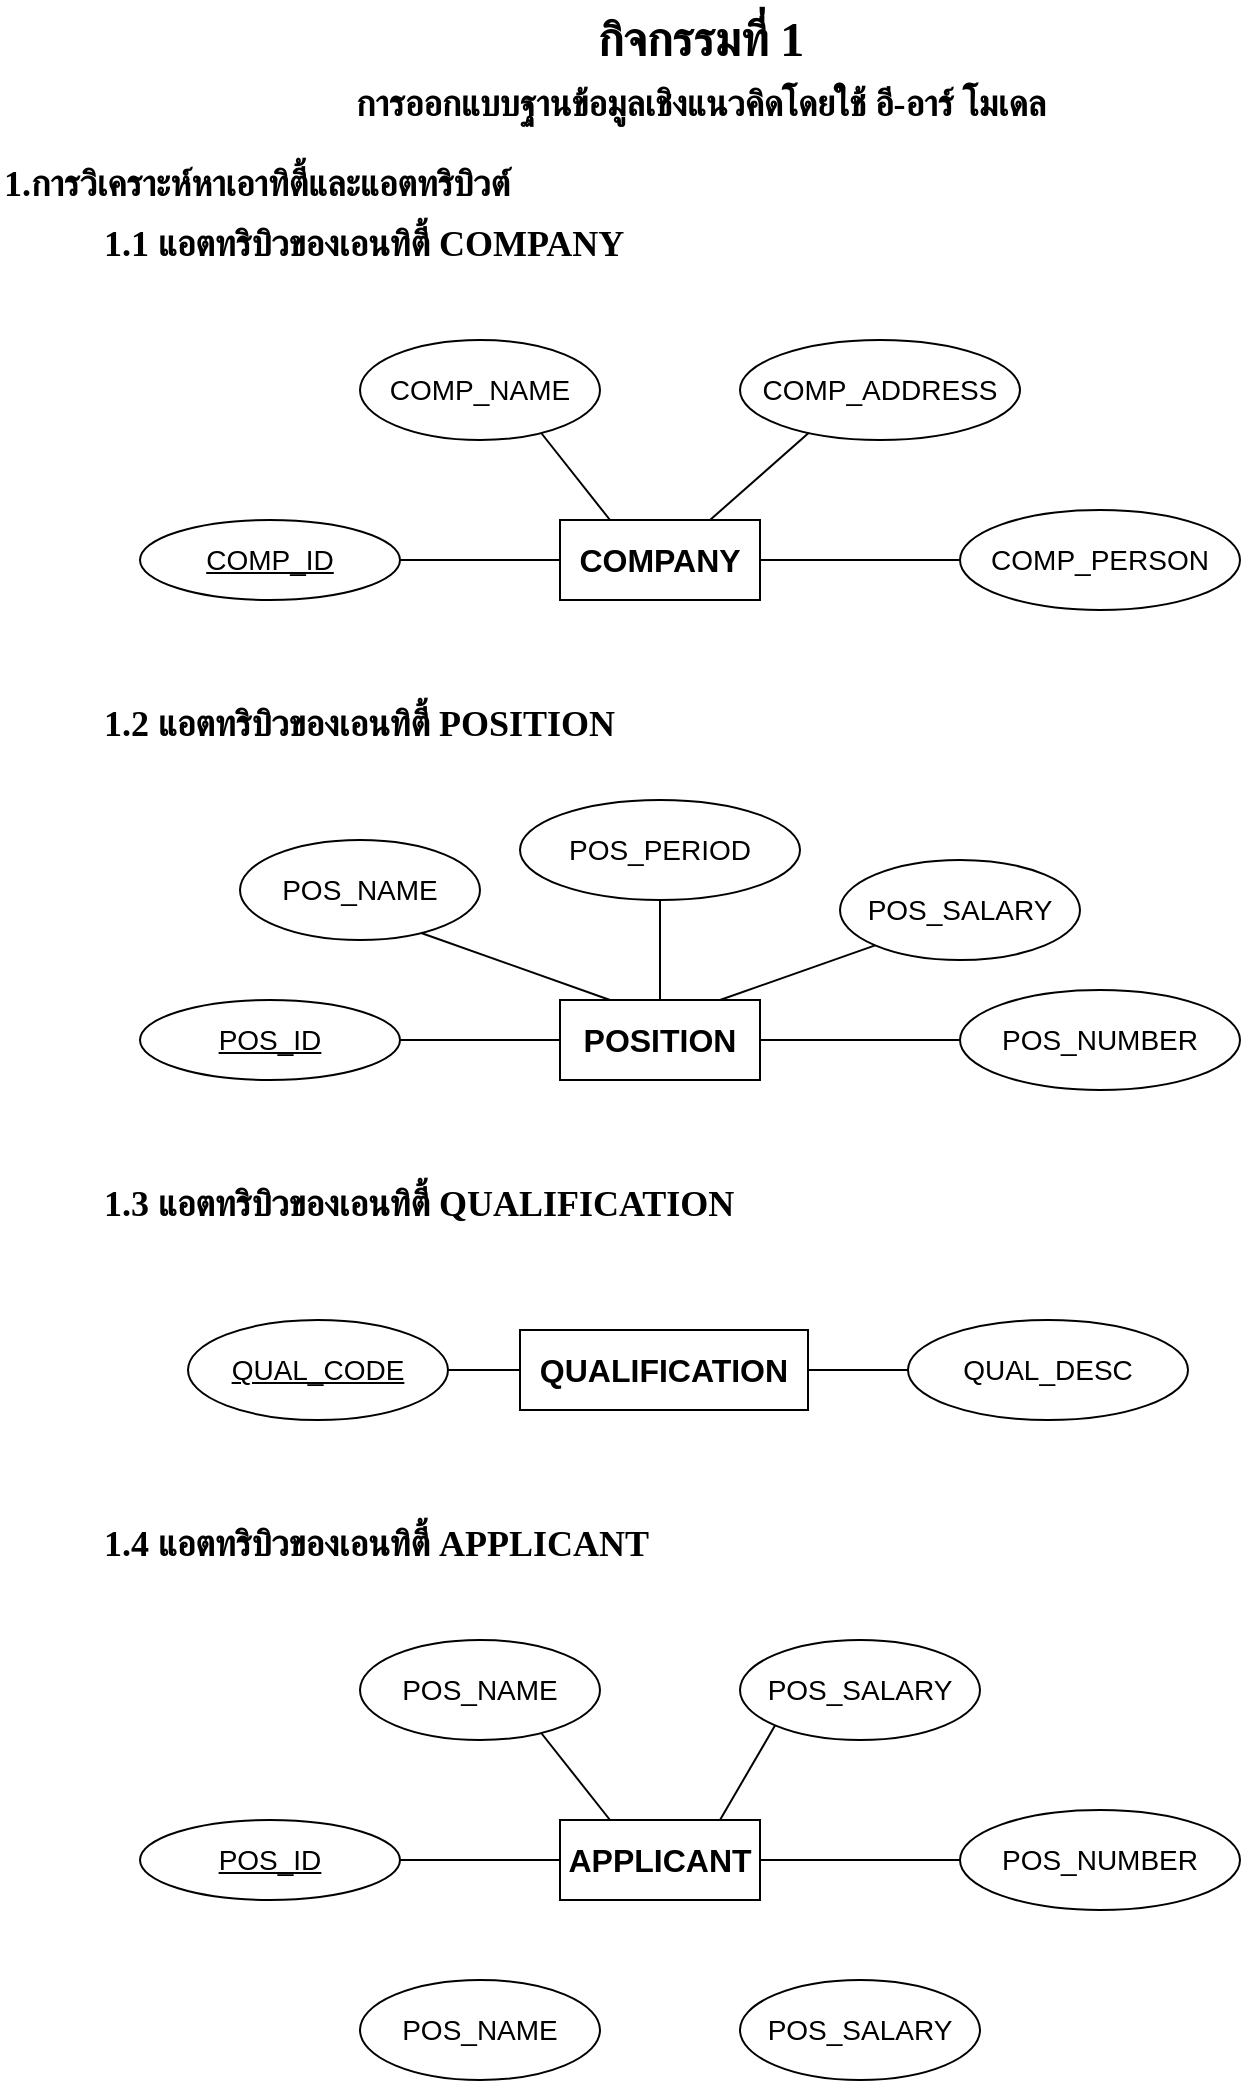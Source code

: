 <mxfile version="24.4.13" type="github">
  <diagram id="R2lEEEUBdFMjLlhIrx00" name="Page-1">
    <mxGraphModel dx="1134" dy="703" grid="1" gridSize="10" guides="1" tooltips="1" connect="1" arrows="1" fold="1" page="1" pageScale="1" pageWidth="827" pageHeight="1169" math="0" shadow="0" extFonts="Permanent Marker^https://fonts.googleapis.com/css?family=Permanent+Marker">
      <root>
        <mxCell id="0" />
        <mxCell id="1" parent="0" />
        <mxCell id="6zUVTPtAAnP7IrVcOmZM-84" value="&lt;font data-font-src=&quot;https://fonts.googleapis.com/css?family=Sarabun&quot; face=&quot;Sarabun&quot;&gt;กิจกรรมที่ 1&lt;/font&gt;" style="text;strokeColor=none;fillColor=none;html=1;fontSize=24;fontStyle=1;verticalAlign=middle;align=center;" vertex="1" parent="1">
          <mxGeometry x="370" y="40" width="100" height="40" as="geometry" />
        </mxCell>
        <mxCell id="6zUVTPtAAnP7IrVcOmZM-85" value="&lt;font style=&quot;font-size: 18px;&quot; data-font-src=&quot;https://fonts.googleapis.com/css?family=Sarabun&quot; face=&quot;Sarabun&quot;&gt;การออกแบบฐานข้อมูลเชิงแนวคิดโดยใช้ อี-อาร์ โมเดล&lt;/font&gt;" style="text;strokeColor=none;fillColor=none;html=1;fontSize=24;fontStyle=1;verticalAlign=middle;align=center;" vertex="1" parent="1">
          <mxGeometry x="370" y="70" width="100" height="40" as="geometry" />
        </mxCell>
        <mxCell id="6zUVTPtAAnP7IrVcOmZM-86" value="&lt;font face=&quot;Sarabun&quot;&gt;&lt;span style=&quot;font-size: 18px;&quot;&gt;1.การวิเคราะห์หาเอาทิตี้และแอตทริบิวต์&lt;/span&gt;&lt;/font&gt;" style="text;strokeColor=none;fillColor=none;html=1;fontSize=24;fontStyle=1;verticalAlign=middle;align=left;" vertex="1" parent="1">
          <mxGeometry x="70" y="110" width="420" height="40" as="geometry" />
        </mxCell>
        <mxCell id="6zUVTPtAAnP7IrVcOmZM-88" value="&lt;font face=&quot;Sarabun&quot;&gt;&lt;span style=&quot;font-size: 18px;&quot;&gt;1.1 แอตทริบิวของเอนทิตี้ COMPANY&lt;/span&gt;&lt;/font&gt;" style="text;strokeColor=none;fillColor=none;html=1;fontSize=24;fontStyle=1;verticalAlign=middle;align=left;" vertex="1" parent="1">
          <mxGeometry x="120" y="140" width="420" height="40" as="geometry" />
        </mxCell>
        <mxCell id="6zUVTPtAAnP7IrVcOmZM-89" value="&lt;b&gt;&lt;font style=&quot;font-size: 16px;&quot;&gt;COMPANY&lt;/font&gt;&lt;/b&gt;" style="whiteSpace=wrap;html=1;align=center;" vertex="1" parent="1">
          <mxGeometry x="350" y="300" width="100" height="40" as="geometry" />
        </mxCell>
        <mxCell id="6zUVTPtAAnP7IrVcOmZM-92" value="&lt;font style=&quot;font-size: 14px;&quot;&gt;COMP_ID&lt;/font&gt;" style="ellipse;whiteSpace=wrap;html=1;align=center;fontStyle=4;" vertex="1" parent="1">
          <mxGeometry x="140" y="300" width="130" height="40" as="geometry" />
        </mxCell>
        <mxCell id="6zUVTPtAAnP7IrVcOmZM-93" value="&lt;font style=&quot;font-size: 14px;&quot;&gt;COMP_NAME&lt;/font&gt;" style="ellipse;whiteSpace=wrap;html=1;align=center;" vertex="1" parent="1">
          <mxGeometry x="250" y="210" width="120" height="50" as="geometry" />
        </mxCell>
        <mxCell id="6zUVTPtAAnP7IrVcOmZM-94" value="&lt;font style=&quot;font-size: 14px;&quot;&gt;COMP_ADDRESS&lt;/font&gt;" style="ellipse;whiteSpace=wrap;html=1;align=center;" vertex="1" parent="1">
          <mxGeometry x="440" y="210" width="140" height="50" as="geometry" />
        </mxCell>
        <mxCell id="6zUVTPtAAnP7IrVcOmZM-95" value="&lt;font style=&quot;font-size: 14px;&quot;&gt;COMP_PERSON&lt;/font&gt;" style="ellipse;whiteSpace=wrap;html=1;align=center;" vertex="1" parent="1">
          <mxGeometry x="550" y="295" width="140" height="50" as="geometry" />
        </mxCell>
        <mxCell id="6zUVTPtAAnP7IrVcOmZM-96" value="" style="endArrow=none;html=1;rounded=0;exitX=0;exitY=0.5;exitDx=0;exitDy=0;entryX=1;entryY=0.5;entryDx=0;entryDy=0;" edge="1" parent="1" source="6zUVTPtAAnP7IrVcOmZM-89" target="6zUVTPtAAnP7IrVcOmZM-92">
          <mxGeometry relative="1" as="geometry">
            <mxPoint x="380" y="330" as="sourcePoint" />
            <mxPoint x="540" y="330" as="targetPoint" />
          </mxGeometry>
        </mxCell>
        <mxCell id="6zUVTPtAAnP7IrVcOmZM-97" value="" style="endArrow=none;html=1;rounded=0;exitX=1;exitY=0.5;exitDx=0;exitDy=0;entryX=0;entryY=0.5;entryDx=0;entryDy=0;" edge="1" parent="1" source="6zUVTPtAAnP7IrVcOmZM-89" target="6zUVTPtAAnP7IrVcOmZM-95">
          <mxGeometry relative="1" as="geometry">
            <mxPoint x="360" y="330" as="sourcePoint" />
            <mxPoint x="280" y="330" as="targetPoint" />
          </mxGeometry>
        </mxCell>
        <mxCell id="6zUVTPtAAnP7IrVcOmZM-98" value="" style="endArrow=none;html=1;rounded=0;entryX=0.25;entryY=0;entryDx=0;entryDy=0;exitX=0.755;exitY=0.93;exitDx=0;exitDy=0;exitPerimeter=0;" edge="1" parent="1" source="6zUVTPtAAnP7IrVcOmZM-93" target="6zUVTPtAAnP7IrVcOmZM-89">
          <mxGeometry relative="1" as="geometry">
            <mxPoint x="340" y="320" as="sourcePoint" />
            <mxPoint x="500" y="320" as="targetPoint" />
          </mxGeometry>
        </mxCell>
        <mxCell id="6zUVTPtAAnP7IrVcOmZM-99" value="" style="endArrow=none;html=1;rounded=0;entryX=0.75;entryY=0;entryDx=0;entryDy=0;exitX=0.245;exitY=0.931;exitDx=0;exitDy=0;exitPerimeter=0;" edge="1" parent="1" source="6zUVTPtAAnP7IrVcOmZM-94" target="6zUVTPtAAnP7IrVcOmZM-89">
          <mxGeometry relative="1" as="geometry">
            <mxPoint x="351" y="267" as="sourcePoint" />
            <mxPoint x="385" y="310" as="targetPoint" />
          </mxGeometry>
        </mxCell>
        <mxCell id="6zUVTPtAAnP7IrVcOmZM-100" value="&lt;font face=&quot;Sarabun&quot;&gt;&lt;span style=&quot;font-size: 18px;&quot;&gt;1.2 แอตทริบิวของเอนทิตี้ POSITION&lt;/span&gt;&lt;/font&gt;" style="text;strokeColor=none;fillColor=none;html=1;fontSize=24;fontStyle=1;verticalAlign=middle;align=left;" vertex="1" parent="1">
          <mxGeometry x="120" y="380" width="420" height="40" as="geometry" />
        </mxCell>
        <mxCell id="6zUVTPtAAnP7IrVcOmZM-101" value="&lt;b&gt;&lt;font style=&quot;font-size: 16px;&quot;&gt;POSITION&lt;/font&gt;&lt;/b&gt;" style="whiteSpace=wrap;html=1;align=center;" vertex="1" parent="1">
          <mxGeometry x="350" y="540" width="100" height="40" as="geometry" />
        </mxCell>
        <mxCell id="6zUVTPtAAnP7IrVcOmZM-102" value="&lt;font style=&quot;font-size: 14px;&quot;&gt;POS_ID&lt;/font&gt;" style="ellipse;whiteSpace=wrap;html=1;align=center;fontStyle=4;" vertex="1" parent="1">
          <mxGeometry x="140" y="540" width="130" height="40" as="geometry" />
        </mxCell>
        <mxCell id="6zUVTPtAAnP7IrVcOmZM-103" value="&lt;font style=&quot;font-size: 14px;&quot;&gt;POS_NAME&lt;/font&gt;" style="ellipse;whiteSpace=wrap;html=1;align=center;" vertex="1" parent="1">
          <mxGeometry x="190" y="460" width="120" height="50" as="geometry" />
        </mxCell>
        <mxCell id="6zUVTPtAAnP7IrVcOmZM-104" value="&lt;font style=&quot;font-size: 14px;&quot;&gt;POS_PERIOD&lt;/font&gt;" style="ellipse;whiteSpace=wrap;html=1;align=center;" vertex="1" parent="1">
          <mxGeometry x="330" y="440" width="140" height="50" as="geometry" />
        </mxCell>
        <mxCell id="6zUVTPtAAnP7IrVcOmZM-105" value="&lt;font style=&quot;font-size: 14px;&quot;&gt;POS_NUMBER&lt;/font&gt;" style="ellipse;whiteSpace=wrap;html=1;align=center;" vertex="1" parent="1">
          <mxGeometry x="550" y="535" width="140" height="50" as="geometry" />
        </mxCell>
        <mxCell id="6zUVTPtAAnP7IrVcOmZM-106" value="" style="endArrow=none;html=1;rounded=0;exitX=0;exitY=0.5;exitDx=0;exitDy=0;entryX=1;entryY=0.5;entryDx=0;entryDy=0;" edge="1" parent="1" source="6zUVTPtAAnP7IrVcOmZM-101" target="6zUVTPtAAnP7IrVcOmZM-102">
          <mxGeometry relative="1" as="geometry">
            <mxPoint x="380" y="570" as="sourcePoint" />
            <mxPoint x="540" y="570" as="targetPoint" />
          </mxGeometry>
        </mxCell>
        <mxCell id="6zUVTPtAAnP7IrVcOmZM-107" value="" style="endArrow=none;html=1;rounded=0;exitX=1;exitY=0.5;exitDx=0;exitDy=0;entryX=0;entryY=0.5;entryDx=0;entryDy=0;" edge="1" parent="1" source="6zUVTPtAAnP7IrVcOmZM-101" target="6zUVTPtAAnP7IrVcOmZM-105">
          <mxGeometry relative="1" as="geometry">
            <mxPoint x="360" y="570" as="sourcePoint" />
            <mxPoint x="280" y="570" as="targetPoint" />
          </mxGeometry>
        </mxCell>
        <mxCell id="6zUVTPtAAnP7IrVcOmZM-108" value="" style="endArrow=none;html=1;rounded=0;entryX=0.25;entryY=0;entryDx=0;entryDy=0;exitX=0.755;exitY=0.93;exitDx=0;exitDy=0;exitPerimeter=0;" edge="1" parent="1" source="6zUVTPtAAnP7IrVcOmZM-103" target="6zUVTPtAAnP7IrVcOmZM-101">
          <mxGeometry relative="1" as="geometry">
            <mxPoint x="340" y="560" as="sourcePoint" />
            <mxPoint x="500" y="560" as="targetPoint" />
          </mxGeometry>
        </mxCell>
        <mxCell id="6zUVTPtAAnP7IrVcOmZM-110" value="&lt;font style=&quot;font-size: 14px;&quot;&gt;POS_SALARY&lt;/font&gt;" style="ellipse;whiteSpace=wrap;html=1;align=center;" vertex="1" parent="1">
          <mxGeometry x="490" y="470" width="120" height="50" as="geometry" />
        </mxCell>
        <mxCell id="6zUVTPtAAnP7IrVcOmZM-111" value="" style="endArrow=none;html=1;rounded=0;exitX=0.5;exitY=0;exitDx=0;exitDy=0;entryX=0.5;entryY=1;entryDx=0;entryDy=0;" edge="1" parent="1" source="6zUVTPtAAnP7IrVcOmZM-101" target="6zUVTPtAAnP7IrVcOmZM-104">
          <mxGeometry relative="1" as="geometry">
            <mxPoint x="370" y="400" as="sourcePoint" />
            <mxPoint x="530" y="400" as="targetPoint" />
          </mxGeometry>
        </mxCell>
        <mxCell id="6zUVTPtAAnP7IrVcOmZM-112" value="" style="endArrow=none;html=1;rounded=0;entryX=0;entryY=1;entryDx=0;entryDy=0;" edge="1" parent="1" target="6zUVTPtAAnP7IrVcOmZM-110">
          <mxGeometry relative="1" as="geometry">
            <mxPoint x="430" y="540" as="sourcePoint" />
            <mxPoint x="410" y="500" as="targetPoint" />
          </mxGeometry>
        </mxCell>
        <mxCell id="6zUVTPtAAnP7IrVcOmZM-113" value="&lt;font face=&quot;Sarabun&quot;&gt;&lt;span style=&quot;font-size: 18px;&quot;&gt;1.3 แอตทริบิวของเอนทิตี้ QUALIFICATION&lt;/span&gt;&lt;/font&gt;" style="text;strokeColor=none;fillColor=none;html=1;fontSize=24;fontStyle=1;verticalAlign=middle;align=left;" vertex="1" parent="1">
          <mxGeometry x="120" y="620" width="420" height="40" as="geometry" />
        </mxCell>
        <mxCell id="6zUVTPtAAnP7IrVcOmZM-114" value="&lt;b&gt;&lt;font style=&quot;font-size: 16px;&quot;&gt;QUALIFICATION&lt;/font&gt;&lt;/b&gt;" style="whiteSpace=wrap;html=1;align=center;" vertex="1" parent="1">
          <mxGeometry x="330" y="705" width="144" height="40" as="geometry" />
        </mxCell>
        <mxCell id="6zUVTPtAAnP7IrVcOmZM-115" value="&lt;font style=&quot;font-size: 14px;&quot;&gt;QUAL_CODE&lt;/font&gt;" style="ellipse;whiteSpace=wrap;html=1;align=center;fontStyle=4;" vertex="1" parent="1">
          <mxGeometry x="164" y="700" width="130" height="50" as="geometry" />
        </mxCell>
        <mxCell id="6zUVTPtAAnP7IrVcOmZM-118" value="&lt;font style=&quot;font-size: 14px;&quot;&gt;QUAL_DESC&lt;/font&gt;" style="ellipse;whiteSpace=wrap;html=1;align=center;" vertex="1" parent="1">
          <mxGeometry x="524" y="700" width="140" height="50" as="geometry" />
        </mxCell>
        <mxCell id="6zUVTPtAAnP7IrVcOmZM-119" value="" style="endArrow=none;html=1;rounded=0;exitX=0;exitY=0.5;exitDx=0;exitDy=0;entryX=1;entryY=0.5;entryDx=0;entryDy=0;" edge="1" parent="1" source="6zUVTPtAAnP7IrVcOmZM-114" target="6zUVTPtAAnP7IrVcOmZM-115">
          <mxGeometry relative="1" as="geometry">
            <mxPoint x="384" y="735" as="sourcePoint" />
            <mxPoint x="544" y="735" as="targetPoint" />
          </mxGeometry>
        </mxCell>
        <mxCell id="6zUVTPtAAnP7IrVcOmZM-120" value="" style="endArrow=none;html=1;rounded=0;exitX=1;exitY=0.5;exitDx=0;exitDy=0;entryX=0;entryY=0.5;entryDx=0;entryDy=0;" edge="1" parent="1" source="6zUVTPtAAnP7IrVcOmZM-114" target="6zUVTPtAAnP7IrVcOmZM-118">
          <mxGeometry relative="1" as="geometry">
            <mxPoint x="364" y="735" as="sourcePoint" />
            <mxPoint x="284" y="735" as="targetPoint" />
          </mxGeometry>
        </mxCell>
        <mxCell id="6zUVTPtAAnP7IrVcOmZM-125" value="&lt;font face=&quot;Sarabun&quot;&gt;&lt;span style=&quot;font-size: 18px;&quot;&gt;1.4 แอตทริบิวของเอนทิตี้ APPLICANT&lt;/span&gt;&lt;/font&gt;" style="text;strokeColor=none;fillColor=none;html=1;fontSize=24;fontStyle=1;verticalAlign=middle;align=left;" vertex="1" parent="1">
          <mxGeometry x="120" y="790" width="420" height="40" as="geometry" />
        </mxCell>
        <mxCell id="6zUVTPtAAnP7IrVcOmZM-126" value="&lt;b&gt;&lt;font style=&quot;font-size: 16px;&quot;&gt;APPLICANT&lt;/font&gt;&lt;/b&gt;" style="whiteSpace=wrap;html=1;align=center;" vertex="1" parent="1">
          <mxGeometry x="350" y="950" width="100" height="40" as="geometry" />
        </mxCell>
        <mxCell id="6zUVTPtAAnP7IrVcOmZM-127" value="&lt;font style=&quot;font-size: 14px;&quot;&gt;POS_ID&lt;/font&gt;" style="ellipse;whiteSpace=wrap;html=1;align=center;fontStyle=4;" vertex="1" parent="1">
          <mxGeometry x="140" y="950" width="130" height="40" as="geometry" />
        </mxCell>
        <mxCell id="6zUVTPtAAnP7IrVcOmZM-128" value="&lt;font style=&quot;font-size: 14px;&quot;&gt;POS_NAME&lt;/font&gt;" style="ellipse;whiteSpace=wrap;html=1;align=center;" vertex="1" parent="1">
          <mxGeometry x="250" y="860" width="120" height="50" as="geometry" />
        </mxCell>
        <mxCell id="6zUVTPtAAnP7IrVcOmZM-130" value="&lt;font style=&quot;font-size: 14px;&quot;&gt;POS_NUMBER&lt;/font&gt;" style="ellipse;whiteSpace=wrap;html=1;align=center;" vertex="1" parent="1">
          <mxGeometry x="550" y="945" width="140" height="50" as="geometry" />
        </mxCell>
        <mxCell id="6zUVTPtAAnP7IrVcOmZM-131" value="" style="endArrow=none;html=1;rounded=0;exitX=0;exitY=0.5;exitDx=0;exitDy=0;entryX=1;entryY=0.5;entryDx=0;entryDy=0;" edge="1" parent="1" source="6zUVTPtAAnP7IrVcOmZM-126" target="6zUVTPtAAnP7IrVcOmZM-127">
          <mxGeometry relative="1" as="geometry">
            <mxPoint x="380" y="980" as="sourcePoint" />
            <mxPoint x="540" y="980" as="targetPoint" />
          </mxGeometry>
        </mxCell>
        <mxCell id="6zUVTPtAAnP7IrVcOmZM-132" value="" style="endArrow=none;html=1;rounded=0;exitX=1;exitY=0.5;exitDx=0;exitDy=0;entryX=0;entryY=0.5;entryDx=0;entryDy=0;" edge="1" parent="1" source="6zUVTPtAAnP7IrVcOmZM-126" target="6zUVTPtAAnP7IrVcOmZM-130">
          <mxGeometry relative="1" as="geometry">
            <mxPoint x="360" y="980" as="sourcePoint" />
            <mxPoint x="280" y="980" as="targetPoint" />
          </mxGeometry>
        </mxCell>
        <mxCell id="6zUVTPtAAnP7IrVcOmZM-133" value="" style="endArrow=none;html=1;rounded=0;entryX=0.25;entryY=0;entryDx=0;entryDy=0;exitX=0.755;exitY=0.93;exitDx=0;exitDy=0;exitPerimeter=0;" edge="1" parent="1" source="6zUVTPtAAnP7IrVcOmZM-128" target="6zUVTPtAAnP7IrVcOmZM-126">
          <mxGeometry relative="1" as="geometry">
            <mxPoint x="340" y="970" as="sourcePoint" />
            <mxPoint x="500" y="970" as="targetPoint" />
          </mxGeometry>
        </mxCell>
        <mxCell id="6zUVTPtAAnP7IrVcOmZM-134" value="&lt;font style=&quot;font-size: 14px;&quot;&gt;POS_SALARY&lt;/font&gt;" style="ellipse;whiteSpace=wrap;html=1;align=center;" vertex="1" parent="1">
          <mxGeometry x="440" y="860" width="120" height="50" as="geometry" />
        </mxCell>
        <mxCell id="6zUVTPtAAnP7IrVcOmZM-136" value="" style="endArrow=none;html=1;rounded=0;entryX=0;entryY=1;entryDx=0;entryDy=0;" edge="1" parent="1" target="6zUVTPtAAnP7IrVcOmZM-134">
          <mxGeometry relative="1" as="geometry">
            <mxPoint x="430" y="950" as="sourcePoint" />
            <mxPoint x="410" y="910" as="targetPoint" />
          </mxGeometry>
        </mxCell>
        <mxCell id="6zUVTPtAAnP7IrVcOmZM-137" value="&lt;font style=&quot;font-size: 14px;&quot;&gt;POS_NAME&lt;/font&gt;" style="ellipse;whiteSpace=wrap;html=1;align=center;" vertex="1" parent="1">
          <mxGeometry x="250" y="1030" width="120" height="50" as="geometry" />
        </mxCell>
        <mxCell id="6zUVTPtAAnP7IrVcOmZM-138" value="&lt;font style=&quot;font-size: 14px;&quot;&gt;POS_SALARY&lt;/font&gt;" style="ellipse;whiteSpace=wrap;html=1;align=center;" vertex="1" parent="1">
          <mxGeometry x="440" y="1030" width="120" height="50" as="geometry" />
        </mxCell>
      </root>
    </mxGraphModel>
  </diagram>
</mxfile>
